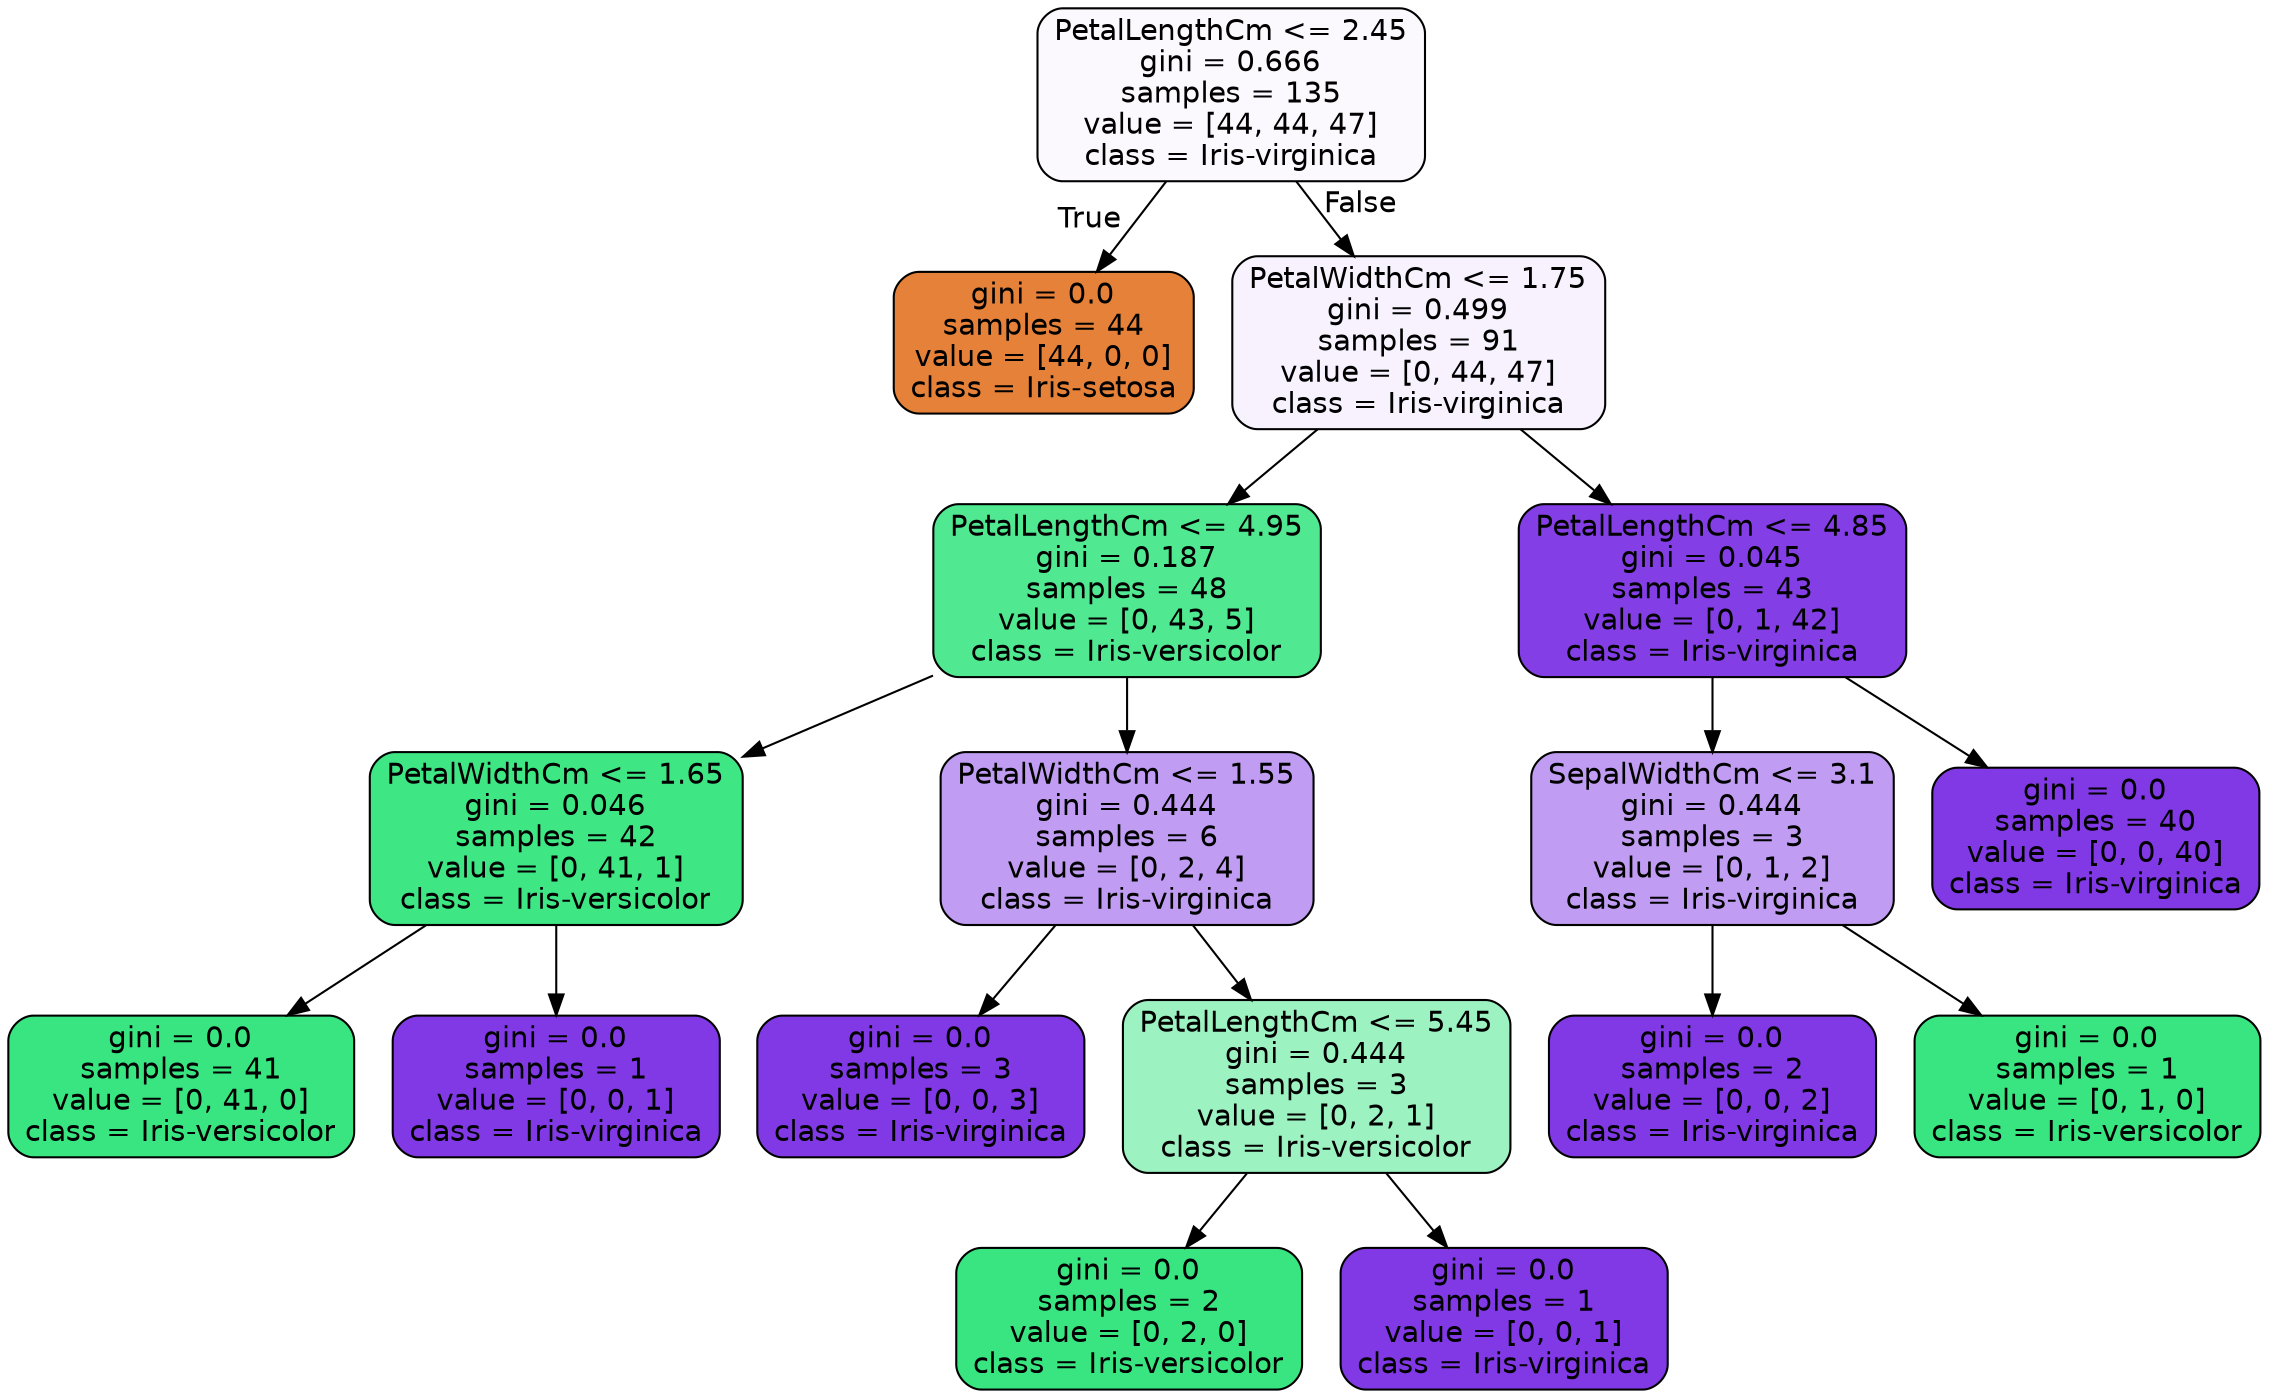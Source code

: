 digraph Tree {
node [shape=box, style="filled, rounded", color="black", fontname="helvetica"] ;
edge [fontname="helvetica"] ;
0 [label="PetalLengthCm <= 2.45\ngini = 0.666\nsamples = 135\nvalue = [44, 44, 47]\nclass = Iris-virginica", fillcolor="#fbf8fe"] ;
1 [label="gini = 0.0\nsamples = 44\nvalue = [44, 0, 0]\nclass = Iris-setosa", fillcolor="#e58139"] ;
0 -> 1 [labeldistance=2.5, labelangle=45, headlabel="True"] ;
2 [label="PetalWidthCm <= 1.75\ngini = 0.499\nsamples = 91\nvalue = [0, 44, 47]\nclass = Iris-virginica", fillcolor="#f7f2fd"] ;
0 -> 2 [labeldistance=2.5, labelangle=-45, headlabel="False"] ;
3 [label="PetalLengthCm <= 4.95\ngini = 0.187\nsamples = 48\nvalue = [0, 43, 5]\nclass = Iris-versicolor", fillcolor="#50e890"] ;
2 -> 3 ;
4 [label="PetalWidthCm <= 1.65\ngini = 0.046\nsamples = 42\nvalue = [0, 41, 1]\nclass = Iris-versicolor", fillcolor="#3ee684"] ;
3 -> 4 ;
5 [label="gini = 0.0\nsamples = 41\nvalue = [0, 41, 0]\nclass = Iris-versicolor", fillcolor="#39e581"] ;
4 -> 5 ;
6 [label="gini = 0.0\nsamples = 1\nvalue = [0, 0, 1]\nclass = Iris-virginica", fillcolor="#8139e5"] ;
4 -> 6 ;
7 [label="PetalWidthCm <= 1.55\ngini = 0.444\nsamples = 6\nvalue = [0, 2, 4]\nclass = Iris-virginica", fillcolor="#c09cf2"] ;
3 -> 7 ;
8 [label="gini = 0.0\nsamples = 3\nvalue = [0, 0, 3]\nclass = Iris-virginica", fillcolor="#8139e5"] ;
7 -> 8 ;
9 [label="PetalLengthCm <= 5.45\ngini = 0.444\nsamples = 3\nvalue = [0, 2, 1]\nclass = Iris-versicolor", fillcolor="#9cf2c0"] ;
7 -> 9 ;
10 [label="gini = 0.0\nsamples = 2\nvalue = [0, 2, 0]\nclass = Iris-versicolor", fillcolor="#39e581"] ;
9 -> 10 ;
11 [label="gini = 0.0\nsamples = 1\nvalue = [0, 0, 1]\nclass = Iris-virginica", fillcolor="#8139e5"] ;
9 -> 11 ;
12 [label="PetalLengthCm <= 4.85\ngini = 0.045\nsamples = 43\nvalue = [0, 1, 42]\nclass = Iris-virginica", fillcolor="#843ee6"] ;
2 -> 12 ;
13 [label="SepalWidthCm <= 3.1\ngini = 0.444\nsamples = 3\nvalue = [0, 1, 2]\nclass = Iris-virginica", fillcolor="#c09cf2"] ;
12 -> 13 ;
14 [label="gini = 0.0\nsamples = 2\nvalue = [0, 0, 2]\nclass = Iris-virginica", fillcolor="#8139e5"] ;
13 -> 14 ;
15 [label="gini = 0.0\nsamples = 1\nvalue = [0, 1, 0]\nclass = Iris-versicolor", fillcolor="#39e581"] ;
13 -> 15 ;
16 [label="gini = 0.0\nsamples = 40\nvalue = [0, 0, 40]\nclass = Iris-virginica", fillcolor="#8139e5"] ;
12 -> 16 ;
}